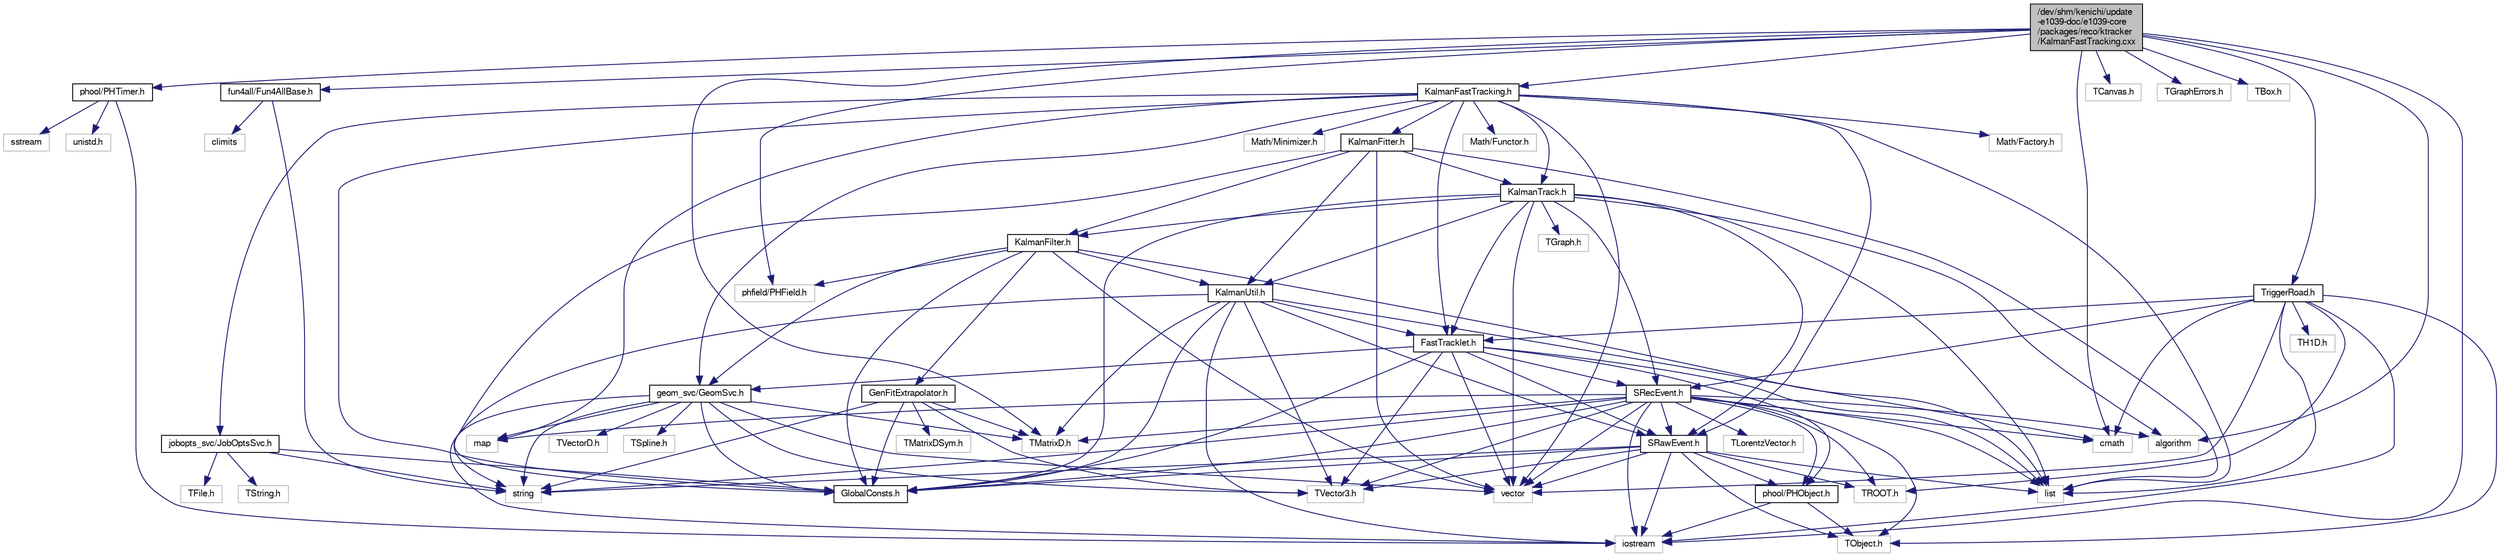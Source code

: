 digraph "/dev/shm/kenichi/update-e1039-doc/e1039-core/packages/reco/ktracker/KalmanFastTracking.cxx"
{
  bgcolor="transparent";
  edge [fontname="FreeSans",fontsize="10",labelfontname="FreeSans",labelfontsize="10"];
  node [fontname="FreeSans",fontsize="10",shape=record];
  Node1 [label="/dev/shm/kenichi/update\l-e1039-doc/e1039-core\l/packages/reco/ktracker\l/KalmanFastTracking.cxx",height=0.2,width=0.4,color="black", fillcolor="grey75", style="filled" fontcolor="black"];
  Node1 -> Node2 [color="midnightblue",fontsize="10",style="solid",fontname="FreeSans"];
  Node2 [label="phfield/PHField.h",height=0.2,width=0.4,color="grey75"];
  Node1 -> Node3 [color="midnightblue",fontsize="10",style="solid",fontname="FreeSans"];
  Node3 [label="phool/PHTimer.h",height=0.2,width=0.4,color="black",URL="$dc/d26/PHTimer_8h.html",tooltip="high precision timer "];
  Node3 -> Node4 [color="midnightblue",fontsize="10",style="solid",fontname="FreeSans"];
  Node4 [label="iostream",height=0.2,width=0.4,color="grey75"];
  Node3 -> Node5 [color="midnightblue",fontsize="10",style="solid",fontname="FreeSans"];
  Node5 [label="sstream",height=0.2,width=0.4,color="grey75"];
  Node3 -> Node6 [color="midnightblue",fontsize="10",style="solid",fontname="FreeSans"];
  Node6 [label="unistd.h",height=0.2,width=0.4,color="grey75"];
  Node1 -> Node7 [color="midnightblue",fontsize="10",style="solid",fontname="FreeSans"];
  Node7 [label="fun4all/Fun4AllBase.h",height=0.2,width=0.4,color="black",URL="$d2/de7/Fun4AllBase_8h.html"];
  Node7 -> Node8 [color="midnightblue",fontsize="10",style="solid",fontname="FreeSans"];
  Node8 [label="string",height=0.2,width=0.4,color="grey75"];
  Node7 -> Node9 [color="midnightblue",fontsize="10",style="solid",fontname="FreeSans"];
  Node9 [label="climits",height=0.2,width=0.4,color="grey75"];
  Node1 -> Node4 [color="midnightblue",fontsize="10",style="solid",fontname="FreeSans"];
  Node1 -> Node10 [color="midnightblue",fontsize="10",style="solid",fontname="FreeSans"];
  Node10 [label="algorithm",height=0.2,width=0.4,color="grey75"];
  Node1 -> Node11 [color="midnightblue",fontsize="10",style="solid",fontname="FreeSans"];
  Node11 [label="cmath",height=0.2,width=0.4,color="grey75"];
  Node1 -> Node12 [color="midnightblue",fontsize="10",style="solid",fontname="FreeSans"];
  Node12 [label="TCanvas.h",height=0.2,width=0.4,color="grey75"];
  Node1 -> Node13 [color="midnightblue",fontsize="10",style="solid",fontname="FreeSans"];
  Node13 [label="TGraphErrors.h",height=0.2,width=0.4,color="grey75"];
  Node1 -> Node14 [color="midnightblue",fontsize="10",style="solid",fontname="FreeSans"];
  Node14 [label="TBox.h",height=0.2,width=0.4,color="grey75"];
  Node1 -> Node15 [color="midnightblue",fontsize="10",style="solid",fontname="FreeSans"];
  Node15 [label="TMatrixD.h",height=0.2,width=0.4,color="grey75"];
  Node1 -> Node16 [color="midnightblue",fontsize="10",style="solid",fontname="FreeSans"];
  Node16 [label="KalmanFastTracking.h",height=0.2,width=0.4,color="black",URL="$db/db6/KalmanFastTracking_8h.html"];
  Node16 -> Node17 [color="midnightblue",fontsize="10",style="solid",fontname="FreeSans"];
  Node17 [label="GlobalConsts.h",height=0.2,width=0.4,color="black",URL="$dd/de2/GlobalConsts_8h.html"];
  Node16 -> Node18 [color="midnightblue",fontsize="10",style="solid",fontname="FreeSans"];
  Node18 [label="jobopts_svc/JobOptsSvc.h",height=0.2,width=0.4,color="black",URL="$da/d12/JobOptsSvc_8h.html"];
  Node18 -> Node8 [color="midnightblue",fontsize="10",style="solid",fontname="FreeSans"];
  Node18 -> Node19 [color="midnightblue",fontsize="10",style="solid",fontname="FreeSans"];
  Node19 [label="TFile.h",height=0.2,width=0.4,color="grey75"];
  Node18 -> Node20 [color="midnightblue",fontsize="10",style="solid",fontname="FreeSans"];
  Node20 [label="TString.h",height=0.2,width=0.4,color="grey75"];
  Node18 -> Node17 [color="midnightblue",fontsize="10",style="solid",fontname="FreeSans"];
  Node16 -> Node21 [color="midnightblue",fontsize="10",style="solid",fontname="FreeSans"];
  Node21 [label="geom_svc/GeomSvc.h",height=0.2,width=0.4,color="black",URL="$d6/d19/GeomSvc_8h.html"];
  Node21 -> Node4 [color="midnightblue",fontsize="10",style="solid",fontname="FreeSans"];
  Node21 -> Node22 [color="midnightblue",fontsize="10",style="solid",fontname="FreeSans"];
  Node22 [label="vector",height=0.2,width=0.4,color="grey75"];
  Node21 -> Node8 [color="midnightblue",fontsize="10",style="solid",fontname="FreeSans"];
  Node21 -> Node23 [color="midnightblue",fontsize="10",style="solid",fontname="FreeSans"];
  Node23 [label="map",height=0.2,width=0.4,color="grey75"];
  Node21 -> Node24 [color="midnightblue",fontsize="10",style="solid",fontname="FreeSans"];
  Node24 [label="TVector3.h",height=0.2,width=0.4,color="grey75"];
  Node21 -> Node25 [color="midnightblue",fontsize="10",style="solid",fontname="FreeSans"];
  Node25 [label="TVectorD.h",height=0.2,width=0.4,color="grey75"];
  Node21 -> Node15 [color="midnightblue",fontsize="10",style="solid",fontname="FreeSans"];
  Node21 -> Node26 [color="midnightblue",fontsize="10",style="solid",fontname="FreeSans"];
  Node26 [label="TSpline.h",height=0.2,width=0.4,color="grey75"];
  Node21 -> Node17 [color="midnightblue",fontsize="10",style="solid",fontname="FreeSans"];
  Node16 -> Node27 [color="midnightblue",fontsize="10",style="solid",fontname="FreeSans"];
  Node27 [label="list",height=0.2,width=0.4,color="grey75"];
  Node16 -> Node22 [color="midnightblue",fontsize="10",style="solid",fontname="FreeSans"];
  Node16 -> Node23 [color="midnightblue",fontsize="10",style="solid",fontname="FreeSans"];
  Node16 -> Node28 [color="midnightblue",fontsize="10",style="solid",fontname="FreeSans"];
  Node28 [label="Math/Factory.h",height=0.2,width=0.4,color="grey75"];
  Node16 -> Node29 [color="midnightblue",fontsize="10",style="solid",fontname="FreeSans"];
  Node29 [label="Math/Minimizer.h",height=0.2,width=0.4,color="grey75"];
  Node16 -> Node30 [color="midnightblue",fontsize="10",style="solid",fontname="FreeSans"];
  Node30 [label="Math/Functor.h",height=0.2,width=0.4,color="grey75"];
  Node16 -> Node31 [color="midnightblue",fontsize="10",style="solid",fontname="FreeSans"];
  Node31 [label="SRawEvent.h",height=0.2,width=0.4,color="black",URL="$db/dda/SRawEvent_8h.html"];
  Node31 -> Node17 [color="midnightblue",fontsize="10",style="solid",fontname="FreeSans"];
  Node31 -> Node32 [color="midnightblue",fontsize="10",style="solid",fontname="FreeSans"];
  Node32 [label="phool/PHObject.h",height=0.2,width=0.4,color="black",URL="$df/d32/PHObject_8h.html"];
  Node32 -> Node33 [color="midnightblue",fontsize="10",style="solid",fontname="FreeSans"];
  Node33 [label="TObject.h",height=0.2,width=0.4,color="grey75"];
  Node32 -> Node4 [color="midnightblue",fontsize="10",style="solid",fontname="FreeSans"];
  Node31 -> Node4 [color="midnightblue",fontsize="10",style="solid",fontname="FreeSans"];
  Node31 -> Node22 [color="midnightblue",fontsize="10",style="solid",fontname="FreeSans"];
  Node31 -> Node27 [color="midnightblue",fontsize="10",style="solid",fontname="FreeSans"];
  Node31 -> Node8 [color="midnightblue",fontsize="10",style="solid",fontname="FreeSans"];
  Node31 -> Node33 [color="midnightblue",fontsize="10",style="solid",fontname="FreeSans"];
  Node31 -> Node34 [color="midnightblue",fontsize="10",style="solid",fontname="FreeSans"];
  Node34 [label="TROOT.h",height=0.2,width=0.4,color="grey75"];
  Node31 -> Node24 [color="midnightblue",fontsize="10",style="solid",fontname="FreeSans"];
  Node16 -> Node35 [color="midnightblue",fontsize="10",style="solid",fontname="FreeSans"];
  Node35 [label="KalmanTrack.h",height=0.2,width=0.4,color="black",URL="$d7/d2b/KalmanTrack_8h.html"];
  Node35 -> Node17 [color="midnightblue",fontsize="10",style="solid",fontname="FreeSans"];
  Node35 -> Node27 [color="midnightblue",fontsize="10",style="solid",fontname="FreeSans"];
  Node35 -> Node22 [color="midnightblue",fontsize="10",style="solid",fontname="FreeSans"];
  Node35 -> Node10 [color="midnightblue",fontsize="10",style="solid",fontname="FreeSans"];
  Node35 -> Node36 [color="midnightblue",fontsize="10",style="solid",fontname="FreeSans"];
  Node36 [label="TGraph.h",height=0.2,width=0.4,color="grey75"];
  Node35 -> Node37 [color="midnightblue",fontsize="10",style="solid",fontname="FreeSans"];
  Node37 [label="KalmanUtil.h",height=0.2,width=0.4,color="black",URL="$da/d1d/KalmanUtil_8h.html"];
  Node37 -> Node17 [color="midnightblue",fontsize="10",style="solid",fontname="FreeSans"];
  Node37 -> Node4 [color="midnightblue",fontsize="10",style="solid",fontname="FreeSans"];
  Node37 -> Node11 [color="midnightblue",fontsize="10",style="solid",fontname="FreeSans"];
  Node37 -> Node8 [color="midnightblue",fontsize="10",style="solid",fontname="FreeSans"];
  Node37 -> Node15 [color="midnightblue",fontsize="10",style="solid",fontname="FreeSans"];
  Node37 -> Node24 [color="midnightblue",fontsize="10",style="solid",fontname="FreeSans"];
  Node37 -> Node31 [color="midnightblue",fontsize="10",style="solid",fontname="FreeSans"];
  Node37 -> Node38 [color="midnightblue",fontsize="10",style="solid",fontname="FreeSans"];
  Node38 [label="FastTracklet.h",height=0.2,width=0.4,color="black",URL="$dc/d06/FastTracklet_8h.html"];
  Node38 -> Node17 [color="midnightblue",fontsize="10",style="solid",fontname="FreeSans"];
  Node38 -> Node27 [color="midnightblue",fontsize="10",style="solid",fontname="FreeSans"];
  Node38 -> Node22 [color="midnightblue",fontsize="10",style="solid",fontname="FreeSans"];
  Node38 -> Node24 [color="midnightblue",fontsize="10",style="solid",fontname="FreeSans"];
  Node38 -> Node21 [color="midnightblue",fontsize="10",style="solid",fontname="FreeSans"];
  Node38 -> Node32 [color="midnightblue",fontsize="10",style="solid",fontname="FreeSans"];
  Node38 -> Node31 [color="midnightblue",fontsize="10",style="solid",fontname="FreeSans"];
  Node38 -> Node39 [color="midnightblue",fontsize="10",style="solid",fontname="FreeSans"];
  Node39 [label="SRecEvent.h",height=0.2,width=0.4,color="black",URL="$d6/da0/SRecEvent_8h.html"];
  Node39 -> Node17 [color="midnightblue",fontsize="10",style="solid",fontname="FreeSans"];
  Node39 -> Node32 [color="midnightblue",fontsize="10",style="solid",fontname="FreeSans"];
  Node39 -> Node4 [color="midnightblue",fontsize="10",style="solid",fontname="FreeSans"];
  Node39 -> Node22 [color="midnightblue",fontsize="10",style="solid",fontname="FreeSans"];
  Node39 -> Node27 [color="midnightblue",fontsize="10",style="solid",fontname="FreeSans"];
  Node39 -> Node8 [color="midnightblue",fontsize="10",style="solid",fontname="FreeSans"];
  Node39 -> Node10 [color="midnightblue",fontsize="10",style="solid",fontname="FreeSans"];
  Node39 -> Node23 [color="midnightblue",fontsize="10",style="solid",fontname="FreeSans"];
  Node39 -> Node11 [color="midnightblue",fontsize="10",style="solid",fontname="FreeSans"];
  Node39 -> Node33 [color="midnightblue",fontsize="10",style="solid",fontname="FreeSans"];
  Node39 -> Node34 [color="midnightblue",fontsize="10",style="solid",fontname="FreeSans"];
  Node39 -> Node15 [color="midnightblue",fontsize="10",style="solid",fontname="FreeSans"];
  Node39 -> Node24 [color="midnightblue",fontsize="10",style="solid",fontname="FreeSans"];
  Node39 -> Node40 [color="midnightblue",fontsize="10",style="solid",fontname="FreeSans"];
  Node40 [label="TLorentzVector.h",height=0.2,width=0.4,color="grey75"];
  Node39 -> Node31 [color="midnightblue",fontsize="10",style="solid",fontname="FreeSans"];
  Node35 -> Node41 [color="midnightblue",fontsize="10",style="solid",fontname="FreeSans"];
  Node41 [label="KalmanFilter.h",height=0.2,width=0.4,color="black",URL="$dc/db1/KalmanFilter_8h.html"];
  Node41 -> Node17 [color="midnightblue",fontsize="10",style="solid",fontname="FreeSans"];
  Node41 -> Node2 [color="midnightblue",fontsize="10",style="solid",fontname="FreeSans"];
  Node41 -> Node27 [color="midnightblue",fontsize="10",style="solid",fontname="FreeSans"];
  Node41 -> Node22 [color="midnightblue",fontsize="10",style="solid",fontname="FreeSans"];
  Node41 -> Node21 [color="midnightblue",fontsize="10",style="solid",fontname="FreeSans"];
  Node41 -> Node37 [color="midnightblue",fontsize="10",style="solid",fontname="FreeSans"];
  Node41 -> Node42 [color="midnightblue",fontsize="10",style="solid",fontname="FreeSans"];
  Node42 [label="GenFitExtrapolator.h",height=0.2,width=0.4,color="black",URL="$d3/d13/GenFitExtrapolator_8h.html"];
  Node42 -> Node8 [color="midnightblue",fontsize="10",style="solid",fontname="FreeSans"];
  Node42 -> Node15 [color="midnightblue",fontsize="10",style="solid",fontname="FreeSans"];
  Node42 -> Node43 [color="midnightblue",fontsize="10",style="solid",fontname="FreeSans"];
  Node43 [label="TMatrixDSym.h",height=0.2,width=0.4,color="grey75"];
  Node42 -> Node24 [color="midnightblue",fontsize="10",style="solid",fontname="FreeSans"];
  Node42 -> Node17 [color="midnightblue",fontsize="10",style="solid",fontname="FreeSans"];
  Node35 -> Node39 [color="midnightblue",fontsize="10",style="solid",fontname="FreeSans"];
  Node35 -> Node31 [color="midnightblue",fontsize="10",style="solid",fontname="FreeSans"];
  Node35 -> Node38 [color="midnightblue",fontsize="10",style="solid",fontname="FreeSans"];
  Node16 -> Node44 [color="midnightblue",fontsize="10",style="solid",fontname="FreeSans"];
  Node44 [label="KalmanFitter.h",height=0.2,width=0.4,color="black",URL="$d8/daf/KalmanFitter_8h.html"];
  Node44 -> Node27 [color="midnightblue",fontsize="10",style="solid",fontname="FreeSans"];
  Node44 -> Node22 [color="midnightblue",fontsize="10",style="solid",fontname="FreeSans"];
  Node44 -> Node17 [color="midnightblue",fontsize="10",style="solid",fontname="FreeSans"];
  Node44 -> Node37 [color="midnightblue",fontsize="10",style="solid",fontname="FreeSans"];
  Node44 -> Node35 [color="midnightblue",fontsize="10",style="solid",fontname="FreeSans"];
  Node44 -> Node41 [color="midnightblue",fontsize="10",style="solid",fontname="FreeSans"];
  Node16 -> Node38 [color="midnightblue",fontsize="10",style="solid",fontname="FreeSans"];
  Node1 -> Node45 [color="midnightblue",fontsize="10",style="solid",fontname="FreeSans"];
  Node45 [label="TriggerRoad.h",height=0.2,width=0.4,color="black",URL="$dc/d4d/TriggerRoad_8h.html"];
  Node45 -> Node4 [color="midnightblue",fontsize="10",style="solid",fontname="FreeSans"];
  Node45 -> Node22 [color="midnightblue",fontsize="10",style="solid",fontname="FreeSans"];
  Node45 -> Node27 [color="midnightblue",fontsize="10",style="solid",fontname="FreeSans"];
  Node45 -> Node11 [color="midnightblue",fontsize="10",style="solid",fontname="FreeSans"];
  Node45 -> Node33 [color="midnightblue",fontsize="10",style="solid",fontname="FreeSans"];
  Node45 -> Node34 [color="midnightblue",fontsize="10",style="solid",fontname="FreeSans"];
  Node45 -> Node46 [color="midnightblue",fontsize="10",style="solid",fontname="FreeSans"];
  Node46 [label="TH1D.h",height=0.2,width=0.4,color="grey75"];
  Node45 -> Node38 [color="midnightblue",fontsize="10",style="solid",fontname="FreeSans"];
  Node45 -> Node39 [color="midnightblue",fontsize="10",style="solid",fontname="FreeSans"];
}

